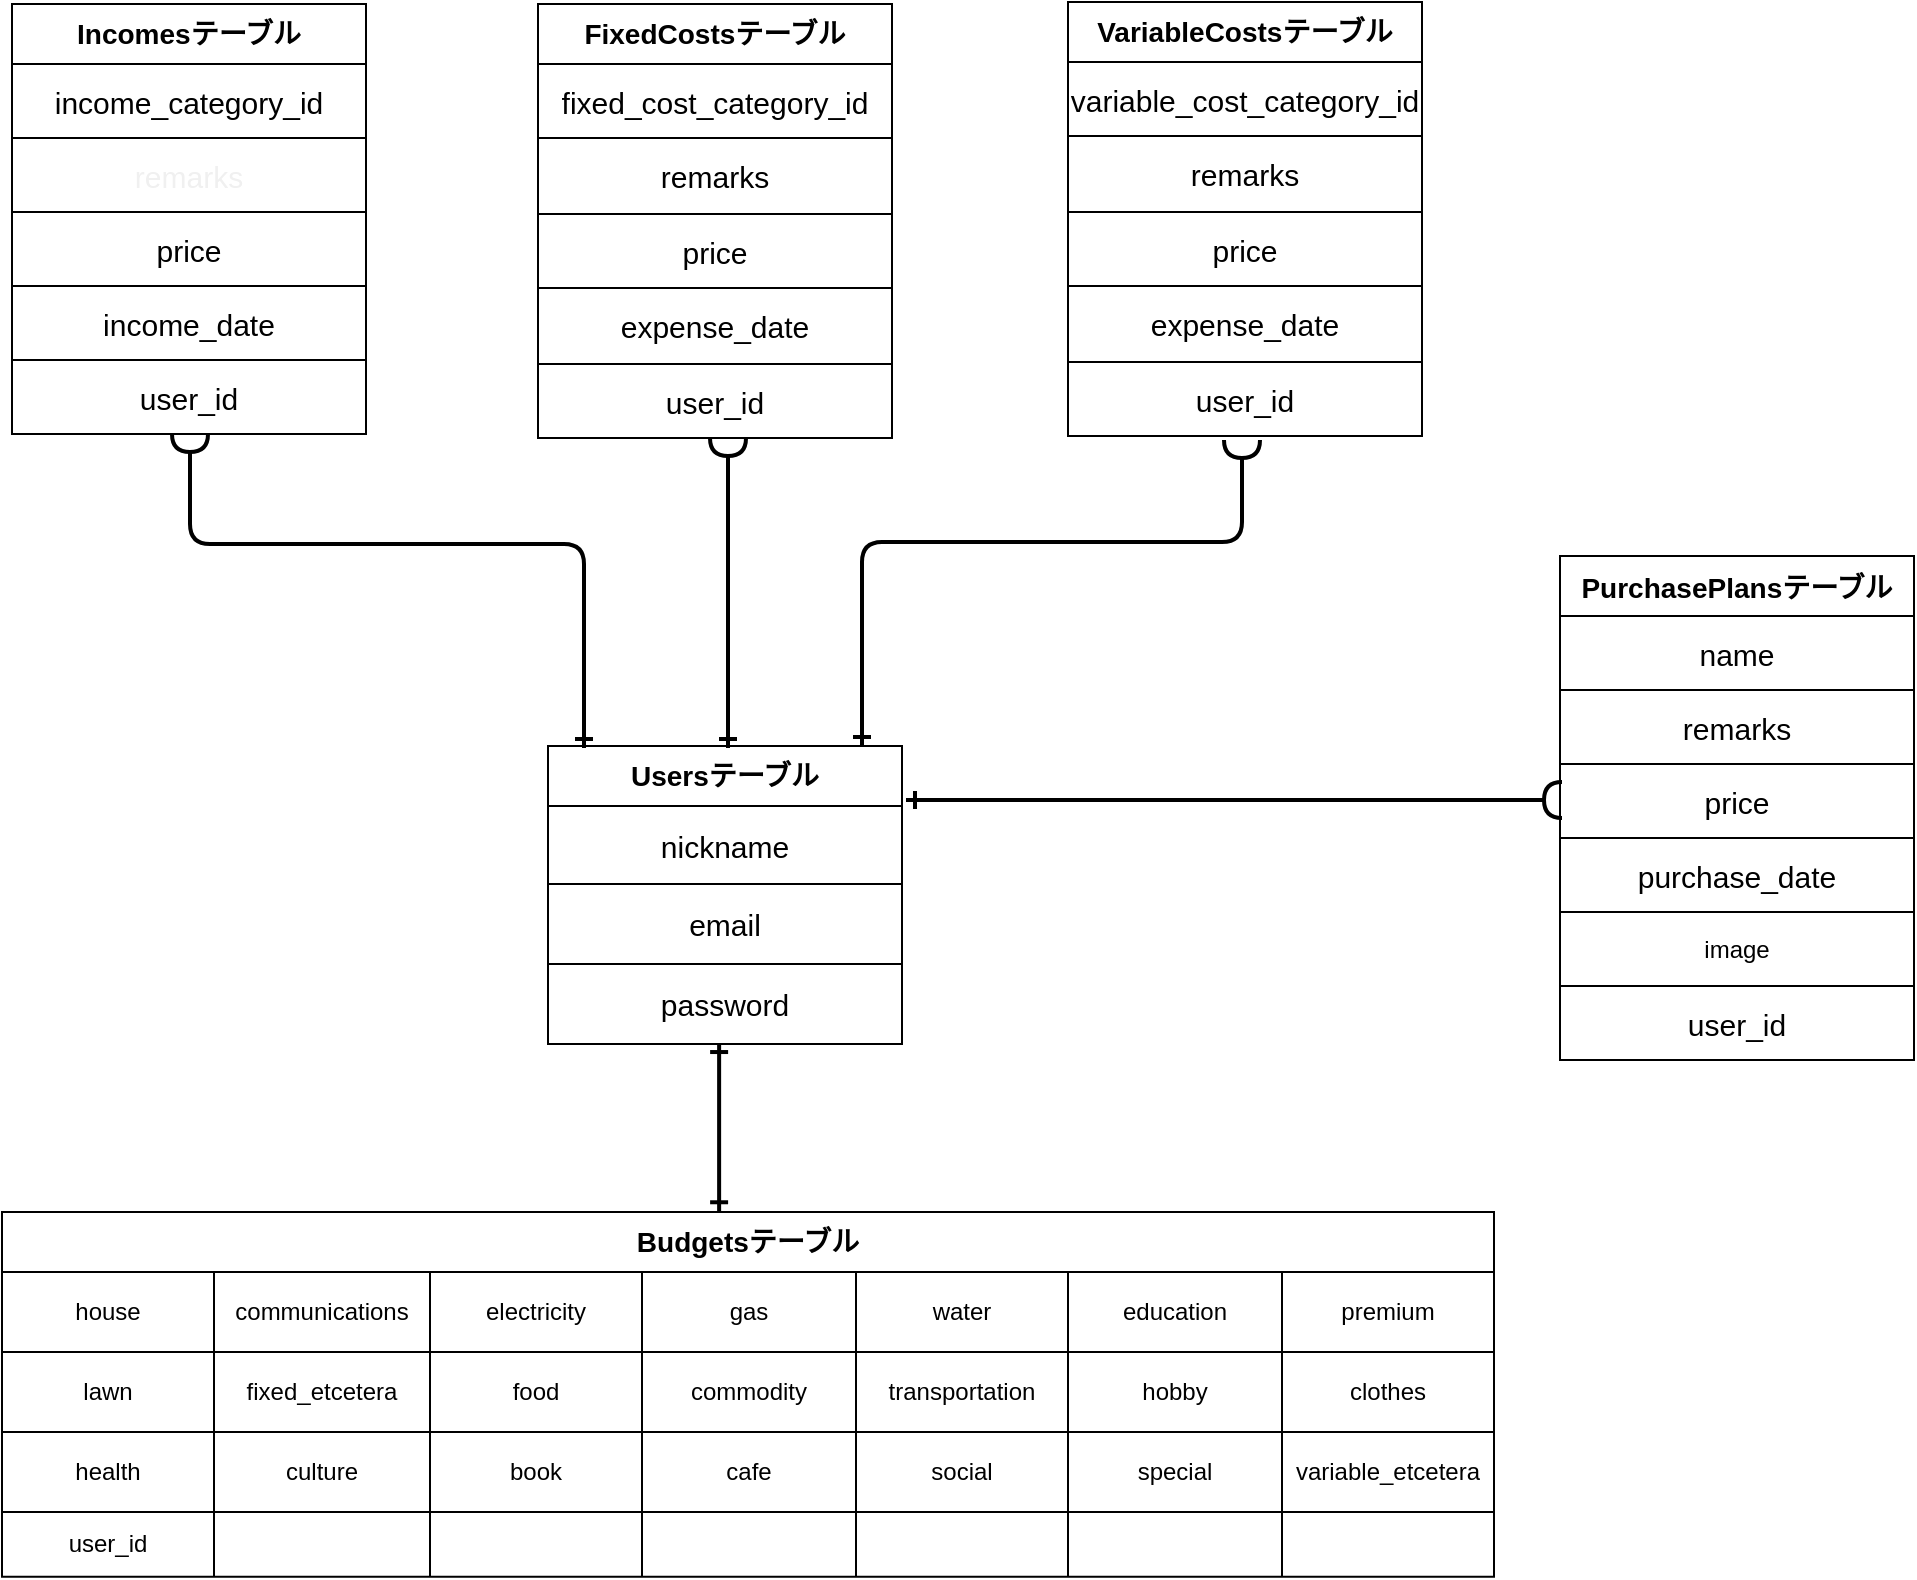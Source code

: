 <mxfile version="13.10.0" type="embed" pages="2">
    <diagram id="3vUDVO7shcAKKHClAKVJ" name="ER図">
        <mxGraphModel dx="1097" dy="882" grid="0" gridSize="10" guides="0" tooltips="1" connect="0" arrows="1" fold="1" page="1" pageScale="1" pageWidth="1400" pageHeight="850" background="none" math="0" shadow="0">
            <root>
                <mxCell id="RTXXcHWHW-Dh-JXgVYpc-0"/>
                <mxCell id="RTXXcHWHW-Dh-JXgVYpc-1" parent="RTXXcHWHW-Dh-JXgVYpc-0"/>
                <mxCell id="Pdc_itYkCjrTwWyL_RnC-40" value="Budgetsテーブル" style="shape=table;html=1;whiteSpace=wrap;startSize=30;container=1;collapsible=0;childLayout=tableLayout;fontStyle=1;align=center;shadow=0;fontSize=14;" parent="RTXXcHWHW-Dh-JXgVYpc-1" vertex="1">
                    <mxGeometry x="225" y="625" width="746" height="182.419" as="geometry"/>
                </mxCell>
                <mxCell id="Pdc_itYkCjrTwWyL_RnC-41" value="" style="shape=partialRectangle;html=1;whiteSpace=wrap;collapsible=0;dropTarget=0;pointerEvents=0;fillColor=none;top=0;left=0;bottom=0;right=0;points=[[0,0.5],[1,0.5]];portConstraint=eastwest;fontSize=16;" parent="Pdc_itYkCjrTwWyL_RnC-40" vertex="1">
                    <mxGeometry y="30" width="746" height="40" as="geometry"/>
                </mxCell>
                <mxCell id="Pdc_itYkCjrTwWyL_RnC-59" value="house" style="shape=partialRectangle;html=1;whiteSpace=wrap;connectable=0;fillColor=none;top=0;left=0;bottom=0;right=0;overflow=hidden;" parent="Pdc_itYkCjrTwWyL_RnC-41" vertex="1">
                    <mxGeometry width="106" height="40" as="geometry"/>
                </mxCell>
                <mxCell id="Pdc_itYkCjrTwWyL_RnC-62" value="communications" style="shape=partialRectangle;html=1;whiteSpace=wrap;connectable=0;fillColor=none;top=0;left=0;bottom=0;right=0;overflow=hidden;" parent="Pdc_itYkCjrTwWyL_RnC-41" vertex="1">
                    <mxGeometry x="106" width="108" height="40" as="geometry"/>
                </mxCell>
                <mxCell id="Pdc_itYkCjrTwWyL_RnC-65" value="electricity" style="shape=partialRectangle;html=1;whiteSpace=wrap;connectable=0;fillColor=none;top=0;left=0;bottom=0;right=0;overflow=hidden;" parent="Pdc_itYkCjrTwWyL_RnC-41" vertex="1">
                    <mxGeometry x="214" width="106" height="40" as="geometry"/>
                </mxCell>
                <mxCell id="Pdc_itYkCjrTwWyL_RnC-42" value="gas" style="shape=partialRectangle;html=1;whiteSpace=wrap;connectable=0;fillColor=none;top=0;left=0;bottom=0;right=0;overflow=hidden;" parent="Pdc_itYkCjrTwWyL_RnC-41" vertex="1">
                    <mxGeometry x="320" width="107" height="40" as="geometry"/>
                </mxCell>
                <mxCell id="Pdc_itYkCjrTwWyL_RnC-43" value="water" style="shape=partialRectangle;html=1;whiteSpace=wrap;connectable=0;fillColor=none;top=0;left=0;bottom=0;right=0;overflow=hidden;" parent="Pdc_itYkCjrTwWyL_RnC-41" vertex="1">
                    <mxGeometry x="427" width="106" height="40" as="geometry"/>
                </mxCell>
                <mxCell id="Pdc_itYkCjrTwWyL_RnC-44" value="education" style="shape=partialRectangle;html=1;whiteSpace=wrap;connectable=0;fillColor=none;top=0;left=0;bottom=0;right=0;overflow=hidden;" parent="Pdc_itYkCjrTwWyL_RnC-41" vertex="1">
                    <mxGeometry x="533" width="107" height="40" as="geometry"/>
                </mxCell>
                <mxCell id="Pdc_itYkCjrTwWyL_RnC-68" value="premium" style="shape=partialRectangle;html=1;whiteSpace=wrap;connectable=0;fillColor=none;top=0;left=0;bottom=0;right=0;overflow=hidden;" parent="Pdc_itYkCjrTwWyL_RnC-41" vertex="1">
                    <mxGeometry x="640" width="106" height="40" as="geometry"/>
                </mxCell>
                <mxCell id="Pdc_itYkCjrTwWyL_RnC-45" value="" style="shape=partialRectangle;html=1;whiteSpace=wrap;collapsible=0;dropTarget=0;pointerEvents=0;fillColor=none;top=0;left=0;bottom=0;right=0;points=[[0,0.5],[1,0.5]];portConstraint=eastwest;" parent="Pdc_itYkCjrTwWyL_RnC-40" vertex="1">
                    <mxGeometry y="70" width="746" height="40" as="geometry"/>
                </mxCell>
                <mxCell id="Pdc_itYkCjrTwWyL_RnC-60" value="lawn" style="shape=partialRectangle;html=1;whiteSpace=wrap;connectable=0;fillColor=none;top=0;left=0;bottom=0;right=0;overflow=hidden;" parent="Pdc_itYkCjrTwWyL_RnC-45" vertex="1">
                    <mxGeometry width="106" height="40" as="geometry"/>
                </mxCell>
                <mxCell id="Pdc_itYkCjrTwWyL_RnC-63" value="fixed_etcetera" style="shape=partialRectangle;html=1;whiteSpace=wrap;connectable=0;fillColor=none;top=0;left=0;bottom=0;right=0;overflow=hidden;" parent="Pdc_itYkCjrTwWyL_RnC-45" vertex="1">
                    <mxGeometry x="106" width="108" height="40" as="geometry"/>
                </mxCell>
                <mxCell id="Pdc_itYkCjrTwWyL_RnC-66" value="food" style="shape=partialRectangle;html=1;whiteSpace=wrap;connectable=0;fillColor=none;top=0;left=0;bottom=0;right=0;overflow=hidden;" parent="Pdc_itYkCjrTwWyL_RnC-45" vertex="1">
                    <mxGeometry x="214" width="106" height="40" as="geometry"/>
                </mxCell>
                <mxCell id="Pdc_itYkCjrTwWyL_RnC-46" value="commodity" style="shape=partialRectangle;html=1;whiteSpace=wrap;connectable=0;fillColor=none;top=0;left=0;bottom=0;right=0;overflow=hidden;" parent="Pdc_itYkCjrTwWyL_RnC-45" vertex="1">
                    <mxGeometry x="320" width="107" height="40" as="geometry"/>
                </mxCell>
                <mxCell id="Pdc_itYkCjrTwWyL_RnC-47" value="transportation" style="shape=partialRectangle;html=1;whiteSpace=wrap;connectable=0;fillColor=none;top=0;left=0;bottom=0;right=0;overflow=hidden;" parent="Pdc_itYkCjrTwWyL_RnC-45" vertex="1">
                    <mxGeometry x="427" width="106" height="40" as="geometry"/>
                </mxCell>
                <mxCell id="Pdc_itYkCjrTwWyL_RnC-48" value="hobby" style="shape=partialRectangle;html=1;whiteSpace=wrap;connectable=0;fillColor=none;top=0;left=0;bottom=0;right=0;overflow=hidden;" parent="Pdc_itYkCjrTwWyL_RnC-45" vertex="1">
                    <mxGeometry x="533" width="107" height="40" as="geometry"/>
                </mxCell>
                <mxCell id="Pdc_itYkCjrTwWyL_RnC-69" value="clothes" style="shape=partialRectangle;html=1;whiteSpace=wrap;connectable=0;fillColor=none;top=0;left=0;bottom=0;right=0;overflow=hidden;" parent="Pdc_itYkCjrTwWyL_RnC-45" vertex="1">
                    <mxGeometry x="640" width="106" height="40" as="geometry"/>
                </mxCell>
                <mxCell id="Pdc_itYkCjrTwWyL_RnC-49" value="" style="shape=partialRectangle;html=1;whiteSpace=wrap;collapsible=0;dropTarget=0;pointerEvents=0;fillColor=none;top=0;left=0;bottom=0;right=0;points=[[0,0.5],[1,0.5]];portConstraint=eastwest;" parent="Pdc_itYkCjrTwWyL_RnC-40" vertex="1">
                    <mxGeometry y="110" width="746" height="40" as="geometry"/>
                </mxCell>
                <mxCell id="Pdc_itYkCjrTwWyL_RnC-61" value="health" style="shape=partialRectangle;html=1;whiteSpace=wrap;connectable=0;fillColor=none;top=0;left=0;bottom=0;right=0;overflow=hidden;" parent="Pdc_itYkCjrTwWyL_RnC-49" vertex="1">
                    <mxGeometry width="106" height="40" as="geometry"/>
                </mxCell>
                <mxCell id="Pdc_itYkCjrTwWyL_RnC-64" value="culture" style="shape=partialRectangle;html=1;whiteSpace=wrap;connectable=0;fillColor=none;top=0;left=0;bottom=0;right=0;overflow=hidden;" parent="Pdc_itYkCjrTwWyL_RnC-49" vertex="1">
                    <mxGeometry x="106" width="108" height="40" as="geometry"/>
                </mxCell>
                <mxCell id="Pdc_itYkCjrTwWyL_RnC-67" value="book" style="shape=partialRectangle;html=1;whiteSpace=wrap;connectable=0;fillColor=none;top=0;left=0;bottom=0;right=0;overflow=hidden;" parent="Pdc_itYkCjrTwWyL_RnC-49" vertex="1">
                    <mxGeometry x="214" width="106" height="40" as="geometry"/>
                </mxCell>
                <mxCell id="Pdc_itYkCjrTwWyL_RnC-50" value="cafe" style="shape=partialRectangle;html=1;whiteSpace=wrap;connectable=0;fillColor=none;top=0;left=0;bottom=0;right=0;overflow=hidden;" parent="Pdc_itYkCjrTwWyL_RnC-49" vertex="1">
                    <mxGeometry x="320" width="107" height="40" as="geometry"/>
                </mxCell>
                <mxCell id="Pdc_itYkCjrTwWyL_RnC-51" value="social" style="shape=partialRectangle;html=1;whiteSpace=wrap;connectable=0;fillColor=none;top=0;left=0;bottom=0;right=0;overflow=hidden;" parent="Pdc_itYkCjrTwWyL_RnC-49" vertex="1">
                    <mxGeometry x="427" width="106" height="40" as="geometry"/>
                </mxCell>
                <mxCell id="Pdc_itYkCjrTwWyL_RnC-52" value="special" style="shape=partialRectangle;html=1;whiteSpace=wrap;connectable=0;fillColor=none;top=0;left=0;bottom=0;right=0;overflow=hidden;" parent="Pdc_itYkCjrTwWyL_RnC-49" vertex="1">
                    <mxGeometry x="533" width="107" height="40" as="geometry"/>
                </mxCell>
                <mxCell id="Pdc_itYkCjrTwWyL_RnC-70" value="variable_etcetera" style="shape=partialRectangle;html=1;whiteSpace=wrap;connectable=0;fillColor=none;top=0;left=0;bottom=0;right=0;overflow=hidden;" parent="Pdc_itYkCjrTwWyL_RnC-49" vertex="1">
                    <mxGeometry x="640" width="106" height="40" as="geometry"/>
                </mxCell>
                <mxCell id="1EfdYVoYzrXJpQd_BGLH-2" style="shape=partialRectangle;html=1;whiteSpace=wrap;collapsible=0;dropTarget=0;pointerEvents=0;fillColor=none;top=0;left=0;bottom=0;right=0;points=[[0,0.5],[1,0.5]];portConstraint=eastwest;" parent="Pdc_itYkCjrTwWyL_RnC-40" vertex="1">
                    <mxGeometry y="150" width="746" height="32" as="geometry"/>
                </mxCell>
                <mxCell id="1EfdYVoYzrXJpQd_BGLH-3" value="user_id" style="shape=partialRectangle;html=1;whiteSpace=wrap;connectable=0;fillColor=none;top=0;left=0;bottom=0;right=0;overflow=hidden;" parent="1EfdYVoYzrXJpQd_BGLH-2" vertex="1">
                    <mxGeometry width="106" height="32" as="geometry"/>
                </mxCell>
                <mxCell id="1EfdYVoYzrXJpQd_BGLH-4" style="shape=partialRectangle;html=1;whiteSpace=wrap;connectable=0;fillColor=none;top=0;left=0;bottom=0;right=0;overflow=hidden;" parent="1EfdYVoYzrXJpQd_BGLH-2" vertex="1">
                    <mxGeometry x="106" width="108" height="32" as="geometry"/>
                </mxCell>
                <mxCell id="1EfdYVoYzrXJpQd_BGLH-5" style="shape=partialRectangle;html=1;whiteSpace=wrap;connectable=0;fillColor=none;top=0;left=0;bottom=0;right=0;overflow=hidden;" parent="1EfdYVoYzrXJpQd_BGLH-2" vertex="1">
                    <mxGeometry x="214" width="106" height="32" as="geometry"/>
                </mxCell>
                <mxCell id="1EfdYVoYzrXJpQd_BGLH-6" style="shape=partialRectangle;html=1;whiteSpace=wrap;connectable=0;fillColor=none;top=0;left=0;bottom=0;right=0;overflow=hidden;" parent="1EfdYVoYzrXJpQd_BGLH-2" vertex="1">
                    <mxGeometry x="320" width="107" height="32" as="geometry"/>
                </mxCell>
                <mxCell id="1EfdYVoYzrXJpQd_BGLH-7" style="shape=partialRectangle;html=1;whiteSpace=wrap;connectable=0;fillColor=none;top=0;left=0;bottom=0;right=0;overflow=hidden;" parent="1EfdYVoYzrXJpQd_BGLH-2" vertex="1">
                    <mxGeometry x="427" width="106" height="32" as="geometry"/>
                </mxCell>
                <mxCell id="1EfdYVoYzrXJpQd_BGLH-8" style="shape=partialRectangle;html=1;whiteSpace=wrap;connectable=0;fillColor=none;top=0;left=0;bottom=0;right=0;overflow=hidden;" parent="1EfdYVoYzrXJpQd_BGLH-2" vertex="1">
                    <mxGeometry x="533" width="107" height="32" as="geometry"/>
                </mxCell>
                <mxCell id="1EfdYVoYzrXJpQd_BGLH-9" style="shape=partialRectangle;html=1;whiteSpace=wrap;connectable=0;fillColor=none;top=0;left=0;bottom=0;right=0;overflow=hidden;" parent="1EfdYVoYzrXJpQd_BGLH-2" vertex="1">
                    <mxGeometry x="640" width="106" height="32" as="geometry"/>
                </mxCell>
                <mxCell id="Pdc_itYkCjrTwWyL_RnC-84" value="&lt;span style=&quot;font-size: 14px;&quot;&gt;Incomesテーブル&lt;/span&gt;" style="shape=table;html=1;whiteSpace=wrap;startSize=30;container=1;collapsible=0;childLayout=tableLayout;fontStyle=1;align=center;shadow=0;fontSize=14;" parent="RTXXcHWHW-Dh-JXgVYpc-1" vertex="1">
                    <mxGeometry x="230" y="21" width="177" height="215" as="geometry"/>
                </mxCell>
                <mxCell id="Pdc_itYkCjrTwWyL_RnC-109" style="shape=partialRectangle;html=1;whiteSpace=wrap;collapsible=0;dropTarget=0;pointerEvents=0;fillColor=none;top=0;left=0;bottom=0;right=0;points=[[0,0.5],[1,0.5]];portConstraint=eastwest;" parent="Pdc_itYkCjrTwWyL_RnC-84" vertex="1">
                    <mxGeometry y="30" width="177" height="37" as="geometry"/>
                </mxCell>
                <mxCell id="Pdc_itYkCjrTwWyL_RnC-110" value="&lt;span style=&quot;font-size: 15px&quot;&gt;income_category_id&lt;/span&gt;" style="shape=partialRectangle;html=1;whiteSpace=wrap;connectable=0;fillColor=none;top=0;left=0;bottom=0;right=0;overflow=hidden;" parent="Pdc_itYkCjrTwWyL_RnC-109" vertex="1">
                    <mxGeometry width="177" height="37" as="geometry"/>
                </mxCell>
                <mxCell id="Pdc_itYkCjrTwWyL_RnC-111" style="shape=partialRectangle;html=1;whiteSpace=wrap;collapsible=0;dropTarget=0;pointerEvents=0;fillColor=none;top=0;left=0;bottom=0;right=0;points=[[0,0.5],[1,0.5]];portConstraint=eastwest;labelBorderColor=none;" parent="Pdc_itYkCjrTwWyL_RnC-84" vertex="1">
                    <mxGeometry y="67" width="177" height="37" as="geometry"/>
                </mxCell>
                <mxCell id="Pdc_itYkCjrTwWyL_RnC-112" value="&lt;font face=&quot;helvetica&quot;&gt;&lt;span style=&quot;font-size: 15px&quot;&gt;remarks&lt;/span&gt;&lt;/font&gt;" style="shape=partialRectangle;html=1;whiteSpace=wrap;connectable=0;fillColor=none;top=0;left=0;bottom=0;right=0;overflow=hidden;labelBackgroundColor=none;fontColor=#F0F0F0;" parent="Pdc_itYkCjrTwWyL_RnC-111" vertex="1">
                    <mxGeometry width="177" height="37" as="geometry"/>
                </mxCell>
                <mxCell id="Pdc_itYkCjrTwWyL_RnC-113" style="shape=partialRectangle;html=1;whiteSpace=wrap;collapsible=0;dropTarget=0;pointerEvents=0;fillColor=none;top=0;left=0;bottom=0;right=0;points=[[0,0.5],[1,0.5]];portConstraint=eastwest;" parent="Pdc_itYkCjrTwWyL_RnC-84" vertex="1">
                    <mxGeometry y="104" width="177" height="37" as="geometry"/>
                </mxCell>
                <mxCell id="Pdc_itYkCjrTwWyL_RnC-114" value="&lt;span style=&quot;font-size: 15px&quot;&gt;price&lt;/span&gt;" style="shape=partialRectangle;html=1;whiteSpace=wrap;connectable=0;fillColor=none;top=0;left=0;bottom=0;right=0;overflow=hidden;" parent="Pdc_itYkCjrTwWyL_RnC-113" vertex="1">
                    <mxGeometry width="177" height="37" as="geometry"/>
                </mxCell>
                <mxCell id="Pdc_itYkCjrTwWyL_RnC-93" value="" style="shape=partialRectangle;html=1;whiteSpace=wrap;collapsible=0;dropTarget=0;pointerEvents=0;fillColor=none;top=0;left=0;bottom=0;right=0;points=[[0,0.5],[1,0.5]];portConstraint=eastwest;" parent="Pdc_itYkCjrTwWyL_RnC-84" vertex="1">
                    <mxGeometry y="141" width="177" height="37" as="geometry"/>
                </mxCell>
                <mxCell id="Pdc_itYkCjrTwWyL_RnC-94" value="&lt;span style=&quot;font-size: 15px&quot;&gt;income_date&lt;/span&gt;" style="shape=partialRectangle;html=1;whiteSpace=wrap;connectable=0;fillColor=none;top=0;left=0;bottom=0;right=0;overflow=hidden;" parent="Pdc_itYkCjrTwWyL_RnC-93" vertex="1">
                    <mxGeometry width="177" height="37" as="geometry"/>
                </mxCell>
                <mxCell id="Pdc_itYkCjrTwWyL_RnC-101" value="" style="shape=partialRectangle;html=1;whiteSpace=wrap;collapsible=0;dropTarget=0;pointerEvents=0;fillColor=none;top=0;left=0;bottom=0;right=0;points=[[0,0.5],[1,0.5]];portConstraint=eastwest;" parent="Pdc_itYkCjrTwWyL_RnC-84" vertex="1">
                    <mxGeometry y="178" width="177" height="37" as="geometry"/>
                </mxCell>
                <mxCell id="Pdc_itYkCjrTwWyL_RnC-102" value="&lt;span style=&quot;font-size: 15px&quot;&gt;user_id&lt;/span&gt;" style="shape=partialRectangle;html=1;whiteSpace=wrap;connectable=0;fillColor=none;top=0;left=0;bottom=0;right=0;overflow=hidden;" parent="Pdc_itYkCjrTwWyL_RnC-101" vertex="1">
                    <mxGeometry width="177" height="37" as="geometry"/>
                </mxCell>
                <mxCell id="Pdc_itYkCjrTwWyL_RnC-118" value="&lt;span style=&quot;font-size: 14px;&quot;&gt;FixedCostsテーブル&lt;/span&gt;" style="shape=table;html=1;whiteSpace=wrap;startSize=30;container=1;collapsible=0;childLayout=tableLayout;fontStyle=1;align=center;shadow=0;fontSize=14;" parent="RTXXcHWHW-Dh-JXgVYpc-1" vertex="1">
                    <mxGeometry x="493" y="21" width="177" height="217" as="geometry"/>
                </mxCell>
                <mxCell id="Pdc_itYkCjrTwWyL_RnC-119" style="shape=partialRectangle;html=1;whiteSpace=wrap;collapsible=0;dropTarget=0;pointerEvents=0;fillColor=none;top=0;left=0;bottom=0;right=0;points=[[0,0.5],[1,0.5]];portConstraint=eastwest;" parent="Pdc_itYkCjrTwWyL_RnC-118" vertex="1">
                    <mxGeometry y="30" width="177" height="37" as="geometry"/>
                </mxCell>
                <mxCell id="Pdc_itYkCjrTwWyL_RnC-120" value="&lt;span style=&quot;font-size: 15px&quot;&gt;fixed_cost_category_id&lt;/span&gt;" style="shape=partialRectangle;html=1;whiteSpace=wrap;connectable=0;fillColor=none;top=0;left=0;bottom=0;right=0;overflow=hidden;" parent="Pdc_itYkCjrTwWyL_RnC-119" vertex="1">
                    <mxGeometry width="177" height="37" as="geometry"/>
                </mxCell>
                <mxCell id="Pdc_itYkCjrTwWyL_RnC-121" style="shape=partialRectangle;html=1;whiteSpace=wrap;collapsible=0;dropTarget=0;pointerEvents=0;fillColor=none;top=0;left=0;bottom=0;right=0;points=[[0,0.5],[1,0.5]];portConstraint=eastwest;" parent="Pdc_itYkCjrTwWyL_RnC-118" vertex="1">
                    <mxGeometry y="67" width="177" height="38" as="geometry"/>
                </mxCell>
                <mxCell id="Pdc_itYkCjrTwWyL_RnC-122" value="&lt;span style=&quot;font-size: 15px&quot;&gt;remarks&lt;/span&gt;" style="shape=partialRectangle;html=1;whiteSpace=wrap;connectable=0;fillColor=none;top=0;left=0;bottom=0;right=0;overflow=hidden;" parent="Pdc_itYkCjrTwWyL_RnC-121" vertex="1">
                    <mxGeometry width="177" height="38" as="geometry"/>
                </mxCell>
                <mxCell id="Pdc_itYkCjrTwWyL_RnC-123" style="shape=partialRectangle;html=1;whiteSpace=wrap;collapsible=0;dropTarget=0;pointerEvents=0;fillColor=none;top=0;left=0;bottom=0;right=0;points=[[0,0.5],[1,0.5]];portConstraint=eastwest;" parent="Pdc_itYkCjrTwWyL_RnC-118" vertex="1">
                    <mxGeometry y="105" width="177" height="37" as="geometry"/>
                </mxCell>
                <mxCell id="Pdc_itYkCjrTwWyL_RnC-124" value="&lt;span style=&quot;font-size: 15px&quot;&gt;price&lt;/span&gt;" style="shape=partialRectangle;html=1;whiteSpace=wrap;connectable=0;fillColor=none;top=0;left=0;bottom=0;right=0;overflow=hidden;" parent="Pdc_itYkCjrTwWyL_RnC-123" vertex="1">
                    <mxGeometry width="177" height="37" as="geometry"/>
                </mxCell>
                <mxCell id="Pdc_itYkCjrTwWyL_RnC-125" value="" style="shape=partialRectangle;html=1;whiteSpace=wrap;collapsible=0;dropTarget=0;pointerEvents=0;fillColor=none;top=0;left=0;bottom=0;right=0;points=[[0,0.5],[1,0.5]];portConstraint=eastwest;" parent="Pdc_itYkCjrTwWyL_RnC-118" vertex="1">
                    <mxGeometry y="142" width="177" height="38" as="geometry"/>
                </mxCell>
                <mxCell id="Pdc_itYkCjrTwWyL_RnC-126" value="&lt;span style=&quot;font-size: 15px&quot;&gt;expense_date&lt;/span&gt;" style="shape=partialRectangle;html=1;whiteSpace=wrap;connectable=0;fillColor=none;top=0;left=0;bottom=0;right=0;overflow=hidden;" parent="Pdc_itYkCjrTwWyL_RnC-125" vertex="1">
                    <mxGeometry width="177" height="38" as="geometry"/>
                </mxCell>
                <mxCell id="Pdc_itYkCjrTwWyL_RnC-127" value="" style="shape=partialRectangle;html=1;whiteSpace=wrap;collapsible=0;dropTarget=0;pointerEvents=0;fillColor=none;top=0;left=0;bottom=0;right=0;points=[[0,0.5],[1,0.5]];portConstraint=eastwest;" parent="Pdc_itYkCjrTwWyL_RnC-118" vertex="1">
                    <mxGeometry y="180" width="177" height="37" as="geometry"/>
                </mxCell>
                <mxCell id="Pdc_itYkCjrTwWyL_RnC-128" value="&lt;span style=&quot;font-size: 15px&quot;&gt;user_id&lt;/span&gt;" style="shape=partialRectangle;html=1;whiteSpace=wrap;connectable=0;fillColor=none;top=0;left=0;bottom=0;right=0;overflow=hidden;" parent="Pdc_itYkCjrTwWyL_RnC-127" vertex="1">
                    <mxGeometry width="177" height="37" as="geometry"/>
                </mxCell>
                <mxCell id="Pdc_itYkCjrTwWyL_RnC-129" value="&lt;span style=&quot;font-size: 14px;&quot;&gt;VariableCostsテーブル&lt;/span&gt;" style="shape=table;html=1;whiteSpace=wrap;startSize=30;container=1;collapsible=0;childLayout=tableLayout;fontStyle=1;align=center;shadow=0;fontSize=14;" parent="RTXXcHWHW-Dh-JXgVYpc-1" vertex="1">
                    <mxGeometry x="758" y="20" width="177" height="217" as="geometry"/>
                </mxCell>
                <mxCell id="Pdc_itYkCjrTwWyL_RnC-130" style="shape=partialRectangle;html=1;whiteSpace=wrap;collapsible=0;dropTarget=0;pointerEvents=0;fillColor=none;top=0;left=0;bottom=0;right=0;points=[[0,0.5],[1,0.5]];portConstraint=eastwest;" parent="Pdc_itYkCjrTwWyL_RnC-129" vertex="1">
                    <mxGeometry y="30" width="177" height="37" as="geometry"/>
                </mxCell>
                <mxCell id="Pdc_itYkCjrTwWyL_RnC-131" value="&lt;span style=&quot;font-size: 15px&quot;&gt;variable_cost_category_id&lt;/span&gt;" style="shape=partialRectangle;html=1;whiteSpace=wrap;connectable=0;fillColor=none;top=0;left=0;bottom=0;right=0;overflow=hidden;" parent="Pdc_itYkCjrTwWyL_RnC-130" vertex="1">
                    <mxGeometry width="177" height="37" as="geometry"/>
                </mxCell>
                <mxCell id="Pdc_itYkCjrTwWyL_RnC-132" style="shape=partialRectangle;html=1;whiteSpace=wrap;collapsible=0;dropTarget=0;pointerEvents=0;fillColor=none;top=0;left=0;bottom=0;right=0;points=[[0,0.5],[1,0.5]];portConstraint=eastwest;" parent="Pdc_itYkCjrTwWyL_RnC-129" vertex="1">
                    <mxGeometry y="67" width="177" height="38" as="geometry"/>
                </mxCell>
                <mxCell id="Pdc_itYkCjrTwWyL_RnC-133" value="&lt;span style=&quot;font-size: 15px&quot;&gt;remarks&lt;/span&gt;" style="shape=partialRectangle;html=1;whiteSpace=wrap;connectable=0;fillColor=none;top=0;left=0;bottom=0;right=0;overflow=hidden;" parent="Pdc_itYkCjrTwWyL_RnC-132" vertex="1">
                    <mxGeometry width="177" height="38" as="geometry"/>
                </mxCell>
                <mxCell id="Pdc_itYkCjrTwWyL_RnC-134" style="shape=partialRectangle;html=1;whiteSpace=wrap;collapsible=0;dropTarget=0;pointerEvents=0;fillColor=none;top=0;left=0;bottom=0;right=0;points=[[0,0.5],[1,0.5]];portConstraint=eastwest;" parent="Pdc_itYkCjrTwWyL_RnC-129" vertex="1">
                    <mxGeometry y="105" width="177" height="37" as="geometry"/>
                </mxCell>
                <mxCell id="Pdc_itYkCjrTwWyL_RnC-135" value="&lt;span style=&quot;font-size: 15px&quot;&gt;price&lt;/span&gt;" style="shape=partialRectangle;html=1;whiteSpace=wrap;connectable=0;fillColor=none;top=0;left=0;bottom=0;right=0;overflow=hidden;" parent="Pdc_itYkCjrTwWyL_RnC-134" vertex="1">
                    <mxGeometry width="177" height="37" as="geometry"/>
                </mxCell>
                <mxCell id="Pdc_itYkCjrTwWyL_RnC-136" value="" style="shape=partialRectangle;html=1;whiteSpace=wrap;collapsible=0;dropTarget=0;pointerEvents=0;fillColor=none;top=0;left=0;bottom=0;right=0;points=[[0,0.5],[1,0.5]];portConstraint=eastwest;" parent="Pdc_itYkCjrTwWyL_RnC-129" vertex="1">
                    <mxGeometry y="142" width="177" height="38" as="geometry"/>
                </mxCell>
                <mxCell id="Pdc_itYkCjrTwWyL_RnC-137" value="&lt;span style=&quot;font-size: 15px&quot;&gt;expense_date&lt;/span&gt;" style="shape=partialRectangle;html=1;whiteSpace=wrap;connectable=0;fillColor=none;top=0;left=0;bottom=0;right=0;overflow=hidden;" parent="Pdc_itYkCjrTwWyL_RnC-136" vertex="1">
                    <mxGeometry width="177" height="38" as="geometry"/>
                </mxCell>
                <mxCell id="Pdc_itYkCjrTwWyL_RnC-138" value="" style="shape=partialRectangle;html=1;whiteSpace=wrap;collapsible=0;dropTarget=0;pointerEvents=0;fillColor=none;top=0;left=0;bottom=0;right=0;points=[[0,0.5],[1,0.5]];portConstraint=eastwest;" parent="Pdc_itYkCjrTwWyL_RnC-129" vertex="1">
                    <mxGeometry y="180" width="177" height="37" as="geometry"/>
                </mxCell>
                <mxCell id="Pdc_itYkCjrTwWyL_RnC-139" value="&lt;span style=&quot;font-size: 15px&quot;&gt;user_id&lt;/span&gt;" style="shape=partialRectangle;html=1;whiteSpace=wrap;connectable=0;fillColor=none;top=0;left=0;bottom=0;right=0;overflow=hidden;labelBackgroundColor=none;" parent="Pdc_itYkCjrTwWyL_RnC-138" vertex="1">
                    <mxGeometry width="177" height="37" as="geometry"/>
                </mxCell>
                <mxCell id="Pdc_itYkCjrTwWyL_RnC-140" value="&lt;font style=&quot;font-size: 14px&quot;&gt;PurchasePlansテーブル&lt;/font&gt;" style="shape=table;html=1;whiteSpace=wrap;startSize=30;container=1;collapsible=0;childLayout=tableLayout;fontStyle=1;align=center;shadow=0;fontSize=16;" parent="RTXXcHWHW-Dh-JXgVYpc-1" vertex="1">
                    <mxGeometry x="1004" y="297" width="177" height="252" as="geometry"/>
                </mxCell>
                <mxCell id="Pdc_itYkCjrTwWyL_RnC-141" style="shape=partialRectangle;html=1;whiteSpace=wrap;collapsible=0;dropTarget=0;pointerEvents=0;fillColor=none;top=0;left=0;bottom=0;right=0;points=[[0,0.5],[1,0.5]];portConstraint=eastwest;" parent="Pdc_itYkCjrTwWyL_RnC-140" vertex="1">
                    <mxGeometry y="30" width="177" height="37" as="geometry"/>
                </mxCell>
                <mxCell id="Pdc_itYkCjrTwWyL_RnC-142" value="&lt;span style=&quot;font-size: 15px&quot;&gt;name&lt;/span&gt;" style="shape=partialRectangle;html=1;whiteSpace=wrap;connectable=0;fillColor=none;top=0;left=0;bottom=0;right=0;overflow=hidden;" parent="Pdc_itYkCjrTwWyL_RnC-141" vertex="1">
                    <mxGeometry width="177" height="37" as="geometry"/>
                </mxCell>
                <mxCell id="Pdc_itYkCjrTwWyL_RnC-143" style="shape=partialRectangle;html=1;whiteSpace=wrap;collapsible=0;dropTarget=0;pointerEvents=0;fillColor=none;top=0;left=0;bottom=0;right=0;points=[[0,0.5],[1,0.5]];portConstraint=eastwest;" parent="Pdc_itYkCjrTwWyL_RnC-140" vertex="1">
                    <mxGeometry y="67" width="177" height="37" as="geometry"/>
                </mxCell>
                <mxCell id="Pdc_itYkCjrTwWyL_RnC-144" value="&lt;span style=&quot;font-size: 15px&quot;&gt;remarks&lt;/span&gt;" style="shape=partialRectangle;html=1;whiteSpace=wrap;connectable=0;fillColor=none;top=0;left=0;bottom=0;right=0;overflow=hidden;" parent="Pdc_itYkCjrTwWyL_RnC-143" vertex="1">
                    <mxGeometry width="177" height="37" as="geometry"/>
                </mxCell>
                <mxCell id="Pdc_itYkCjrTwWyL_RnC-145" style="shape=partialRectangle;html=1;whiteSpace=wrap;collapsible=0;dropTarget=0;pointerEvents=0;fillColor=none;top=0;left=0;bottom=0;right=0;points=[[0,0.5],[1,0.5]];portConstraint=eastwest;" parent="Pdc_itYkCjrTwWyL_RnC-140" vertex="1">
                    <mxGeometry y="104" width="177" height="37" as="geometry"/>
                </mxCell>
                <mxCell id="Pdc_itYkCjrTwWyL_RnC-146" value="&lt;span style=&quot;font-size: 15px&quot;&gt;price&lt;/span&gt;" style="shape=partialRectangle;html=1;whiteSpace=wrap;connectable=0;fillColor=none;top=0;left=0;bottom=0;right=0;overflow=hidden;" parent="Pdc_itYkCjrTwWyL_RnC-145" vertex="1">
                    <mxGeometry width="177" height="37" as="geometry"/>
                </mxCell>
                <mxCell id="Pdc_itYkCjrTwWyL_RnC-147" value="" style="shape=partialRectangle;html=1;whiteSpace=wrap;collapsible=0;dropTarget=0;pointerEvents=0;fillColor=none;top=0;left=0;bottom=0;right=0;points=[[0,0.5],[1,0.5]];portConstraint=eastwest;" parent="Pdc_itYkCjrTwWyL_RnC-140" vertex="1">
                    <mxGeometry y="141" width="177" height="37" as="geometry"/>
                </mxCell>
                <mxCell id="Pdc_itYkCjrTwWyL_RnC-148" value="&lt;span style=&quot;font-size: 15px&quot;&gt;purchase_date&lt;/span&gt;" style="shape=partialRectangle;html=1;whiteSpace=wrap;connectable=0;fillColor=none;top=0;left=0;bottom=0;right=0;overflow=hidden;" parent="Pdc_itYkCjrTwWyL_RnC-147" vertex="1">
                    <mxGeometry width="177" height="37" as="geometry"/>
                </mxCell>
                <mxCell id="1EfdYVoYzrXJpQd_BGLH-0" style="shape=partialRectangle;html=1;whiteSpace=wrap;collapsible=0;dropTarget=0;pointerEvents=0;fillColor=none;top=0;left=0;bottom=0;right=0;points=[[0,0.5],[1,0.5]];portConstraint=eastwest;" parent="Pdc_itYkCjrTwWyL_RnC-140" vertex="1">
                    <mxGeometry y="178" width="177" height="37" as="geometry"/>
                </mxCell>
                <mxCell id="1EfdYVoYzrXJpQd_BGLH-1" value="image" style="shape=partialRectangle;html=1;whiteSpace=wrap;connectable=0;fillColor=none;top=0;left=0;bottom=0;right=0;overflow=hidden;" parent="1EfdYVoYzrXJpQd_BGLH-0" vertex="1">
                    <mxGeometry width="177" height="37" as="geometry"/>
                </mxCell>
                <mxCell id="Pdc_itYkCjrTwWyL_RnC-149" value="" style="shape=partialRectangle;html=1;whiteSpace=wrap;collapsible=0;dropTarget=0;pointerEvents=0;fillColor=none;top=0;left=0;bottom=0;right=0;points=[[0,0.5],[1,0.5]];portConstraint=eastwest;" parent="Pdc_itYkCjrTwWyL_RnC-140" vertex="1">
                    <mxGeometry y="215" width="177" height="37" as="geometry"/>
                </mxCell>
                <mxCell id="Pdc_itYkCjrTwWyL_RnC-150" value="&lt;span style=&quot;font-size: 15px&quot;&gt;user_id&lt;/span&gt;" style="shape=partialRectangle;html=1;whiteSpace=wrap;connectable=0;fillColor=none;top=0;left=0;bottom=0;right=0;overflow=hidden;" parent="Pdc_itYkCjrTwWyL_RnC-149" vertex="1">
                    <mxGeometry width="177" height="37" as="geometry"/>
                </mxCell>
                <mxCell id="1EfdYVoYzrXJpQd_BGLH-10" value="&lt;span style=&quot;font-size: 14px;&quot;&gt;Usersテーブル&lt;/span&gt;" style="shape=table;html=1;whiteSpace=wrap;startSize=30;container=1;collapsible=0;childLayout=tableLayout;fontStyle=1;align=center;shadow=0;fontSize=14;" parent="RTXXcHWHW-Dh-JXgVYpc-1" vertex="1">
                    <mxGeometry x="498" y="392" width="177" height="149" as="geometry"/>
                </mxCell>
                <mxCell id="1EfdYVoYzrXJpQd_BGLH-11" style="shape=partialRectangle;html=1;whiteSpace=wrap;collapsible=0;dropTarget=0;pointerEvents=0;fillColor=none;top=0;left=0;bottom=0;right=0;points=[[0,0.5],[1,0.5]];portConstraint=eastwest;" parent="1EfdYVoYzrXJpQd_BGLH-10" vertex="1">
                    <mxGeometry y="30" width="177" height="39" as="geometry"/>
                </mxCell>
                <mxCell id="1EfdYVoYzrXJpQd_BGLH-12" value="&lt;span style=&quot;font-size: 15px&quot;&gt;nickname&lt;/span&gt;" style="shape=partialRectangle;html=1;whiteSpace=wrap;connectable=0;fillColor=none;top=0;left=0;bottom=0;right=0;overflow=hidden;" parent="1EfdYVoYzrXJpQd_BGLH-11" vertex="1">
                    <mxGeometry width="177" height="39" as="geometry"/>
                </mxCell>
                <mxCell id="1EfdYVoYzrXJpQd_BGLH-13" style="shape=partialRectangle;html=1;whiteSpace=wrap;collapsible=0;dropTarget=0;pointerEvents=0;fillColor=none;top=0;left=0;bottom=0;right=0;points=[[0,0.5],[1,0.5]];portConstraint=eastwest;" parent="1EfdYVoYzrXJpQd_BGLH-10" vertex="1">
                    <mxGeometry y="69" width="177" height="40" as="geometry"/>
                </mxCell>
                <mxCell id="1EfdYVoYzrXJpQd_BGLH-14" value="&lt;span style=&quot;font-size: 15px&quot;&gt;email&lt;/span&gt;" style="shape=partialRectangle;html=1;whiteSpace=wrap;connectable=0;fillColor=none;top=0;left=0;bottom=0;right=0;overflow=hidden;" parent="1EfdYVoYzrXJpQd_BGLH-13" vertex="1">
                    <mxGeometry width="177" height="40" as="geometry"/>
                </mxCell>
                <mxCell id="1EfdYVoYzrXJpQd_BGLH-15" style="shape=partialRectangle;html=1;whiteSpace=wrap;collapsible=0;dropTarget=0;pointerEvents=0;fillColor=none;top=0;left=0;bottom=0;right=0;points=[[0,0.5],[1,0.5]];portConstraint=eastwest;" parent="1EfdYVoYzrXJpQd_BGLH-10" vertex="1">
                    <mxGeometry y="109" width="177" height="40" as="geometry"/>
                </mxCell>
                <mxCell id="1EfdYVoYzrXJpQd_BGLH-16" value="&lt;span style=&quot;font-size: 15px&quot;&gt;password&lt;/span&gt;" style="shape=partialRectangle;html=1;whiteSpace=wrap;connectable=0;fillColor=none;top=0;left=0;bottom=0;right=0;overflow=hidden;" parent="1EfdYVoYzrXJpQd_BGLH-15" vertex="1">
                    <mxGeometry width="177" height="40" as="geometry"/>
                </mxCell>
                <mxCell id="CgL5xedI93GFoSFBYOzG-2" value="" style="edgeStyle=orthogonalEdgeStyle;fontSize=12;html=1;endArrow=halfCircle;endFill=0;strokeWidth=2;startArrow=ERone;startFill=0;" parent="RTXXcHWHW-Dh-JXgVYpc-1" edge="1">
                    <mxGeometry width="100" height="100" relative="1" as="geometry">
                        <mxPoint x="655" y="392" as="sourcePoint"/>
                        <mxPoint x="845" y="239" as="targetPoint"/>
                        <Array as="points">
                            <mxPoint x="655" y="290"/>
                            <mxPoint x="845" y="290"/>
                        </Array>
                    </mxGeometry>
                </mxCell>
                <mxCell id="CgL5xedI93GFoSFBYOzG-3" value="" style="edgeStyle=orthogonalEdgeStyle;fontSize=12;html=1;endArrow=halfCircle;endFill=0;strokeWidth=2;startArrow=ERone;startFill=0;" parent="RTXXcHWHW-Dh-JXgVYpc-1" target="Pdc_itYkCjrTwWyL_RnC-101" edge="1">
                    <mxGeometry width="100" height="100" relative="1" as="geometry">
                        <mxPoint x="516" y="393" as="sourcePoint"/>
                        <mxPoint x="706" y="240" as="targetPoint"/>
                        <Array as="points">
                            <mxPoint x="516" y="291"/>
                            <mxPoint x="319" y="291"/>
                        </Array>
                    </mxGeometry>
                </mxCell>
                <mxCell id="CgL5xedI93GFoSFBYOzG-4" value="" style="edgeStyle=orthogonalEdgeStyle;fontSize=12;html=1;endArrow=halfCircle;endFill=0;strokeWidth=2;startArrow=ERone;startFill=0;" parent="RTXXcHWHW-Dh-JXgVYpc-1" target="Pdc_itYkCjrTwWyL_RnC-127" edge="1">
                    <mxGeometry width="100" height="100" relative="1" as="geometry">
                        <mxPoint x="588" y="393" as="sourcePoint"/>
                        <mxPoint x="391" y="236" as="targetPoint"/>
                        <Array as="points">
                            <mxPoint x="588" y="251"/>
                            <mxPoint x="588" y="251"/>
                        </Array>
                    </mxGeometry>
                </mxCell>
                <mxCell id="CgL5xedI93GFoSFBYOzG-13" value="" style="endArrow=halfCircle;html=1;strokeWidth=2;endFill=0;startArrow=ERone;startFill=0;" parent="RTXXcHWHW-Dh-JXgVYpc-1" edge="1">
                    <mxGeometry width="50" height="50" relative="1" as="geometry">
                        <mxPoint x="677" y="419" as="sourcePoint"/>
                        <mxPoint x="1005" y="419" as="targetPoint"/>
                    </mxGeometry>
                </mxCell>
                <mxCell id="CgL5xedI93GFoSFBYOzG-14" value="" style="endArrow=ERone;html=1;strokeWidth=2;entryX=0.506;entryY=1.063;entryDx=0;entryDy=0;entryPerimeter=0;endFill=0;startArrow=ERone;startFill=0;exitX=0.486;exitY=-0.002;exitDx=0;exitDy=0;exitPerimeter=0;" parent="RTXXcHWHW-Dh-JXgVYpc-1" edge="1">
                    <mxGeometry width="50" height="50" relative="1" as="geometry">
                        <mxPoint x="583.556" y="624.635" as="sourcePoint"/>
                        <mxPoint x="583.562" y="540.52" as="targetPoint"/>
                    </mxGeometry>
                </mxCell>
            </root>
        </mxGraphModel>
    </diagram>
    <diagram id="JU5HQZq3mvmaYVcX9Og5" name="画面遷移図">
        &#xa;        &#xa;&#xa;
        <mxGraphModel dx="658" dy="529" grid="0" gridSize="10" guides="1" tooltips="1" connect="1" arrows="1" fold="1" page="1" pageScale="1" pageWidth="1169" pageHeight="827" background="#808080" math="0" shadow="0">
            &#xa;            &#xa;&#xa;
            <root>
                &#xa;                &#xa;&#xa;
                <mxCell id="0"/>
                &#xa;                &#xa;&#xa;
                <mxCell id="1" parent="0"/>
                &#xa;                &#xa;&#xa;
                <mxCell id="49" value="" style="rounded=0;whiteSpace=wrap;html=1;" parent="1" vertex="1">
                    &#xa;                    &#xa;&#xa;
                    <mxGeometry x="22" y="380" width="210" height="82" as="geometry"/>
                    &#xa;                    &#xa;&#xa;
                </mxCell>
                &#xa;                &#xa;&#xa;
                <mxCell id="48" value="" style="rounded=0;whiteSpace=wrap;html=1;" parent="1" vertex="1">
                    &#xa;                    &#xa;&#xa;
                    <mxGeometry x="311" y="375" width="213" height="292" as="geometry"/>
                    &#xa;                    &#xa;&#xa;
                </mxCell>
                &#xa;                &#xa;&#xa;
                <mxCell id="47" value="" style="rounded=0;whiteSpace=wrap;html=1;" parent="1" vertex="1">
                    &#xa;                    &#xa;&#xa;
                    <mxGeometry x="20" y="126" width="521" height="206" as="geometry"/>
                    &#xa;                    &#xa;&#xa;
                </mxCell>
                &#xa;                &#xa;&#xa;
                <mxCell id="46" value="" style="rounded=0;whiteSpace=wrap;html=1;" parent="1" vertex="1">
                    &#xa;                    &#xa;&#xa;
                    <mxGeometry x="553" y="107" width="516" height="378" as="geometry"/>
                    &#xa;                    &#xa;&#xa;
                </mxCell>
                &#xa;                &#xa;&#xa;
                <mxCell id="2" value="トップページ&lt;br&gt;アプリ説明図" style="rounded=1;whiteSpace=wrap;html=1;" parent="1" vertex="1">
                    &#xa;                    &#xa;&#xa;
                    <mxGeometry x="329" y="390" width="170" height="50" as="geometry"/>
                    &#xa;                    &#xa;&#xa;
                </mxCell>
                &#xa;                &#xa;&#xa;
                <mxCell id="3" style="edgeStyle=orthogonalEdgeStyle;rounded=0;orthogonalLoop=1;jettySize=auto;html=1;exitX=0.5;exitY=1;exitDx=0;exitDy=0;" parent="1" source="2" target="2" edge="1">
                    &#xa;                    &#xa;&#xa;
                    <mxGeometry relative="1" as="geometry"/>
                    &#xa;                    &#xa;&#xa;
                </mxCell>
                &#xa;                &#xa;&#xa;
                <mxCell id="4" value="サインインページ" style="rounded=1;whiteSpace=wrap;html=1;" parent="1" vertex="1">
                    &#xa;                    &#xa;&#xa;
                    <mxGeometry x="39" y="390" width="170" height="50" as="geometry"/>
                    &#xa;                    &#xa;&#xa;
                </mxCell>
                &#xa;                &#xa;&#xa;
                <mxCell id="5" value="" style="endArrow=classic;html=1;exitX=0;exitY=0.5;exitDx=0;exitDy=0;entryX=1;entryY=0.5;entryDx=0;entryDy=0;" parent="1" source="2" target="4" edge="1">
                    &#xa;                    &#xa;&#xa;
                    <mxGeometry width="50" height="50" relative="1" as="geometry">
                        &#xa;                        &#xa;&#xa;
                        <mxPoint x="419" y="430" as="sourcePoint"/>
                        &#xa;                        &#xa;&#xa;
                        <mxPoint x="469" y="380" as="targetPoint"/>
                        &#xa;                        &#xa;&#xa;
                    </mxGeometry>
                    &#xa;                    &#xa;&#xa;
                </mxCell>
                &#xa;                &#xa;&#xa;
                <mxCell id="19" value="" style="edgeStyle=orthogonalEdgeStyle;rounded=0;orthogonalLoop=1;jettySize=auto;html=1;exitX=0.5;exitY=0;exitDx=0;exitDy=0;" parent="1" source="6" target="16" edge="1">
                    &#xa;                    &#xa;&#xa;
                    <mxGeometry relative="1" as="geometry"/>
                    &#xa;                    &#xa;&#xa;
                </mxCell>
                &#xa;                &#xa;&#xa;
                <mxCell id="6" value="マイ家計簿ページ" style="rounded=1;whiteSpace=wrap;html=1;" parent="1" vertex="1">
                    &#xa;                    &#xa;&#xa;
                    <mxGeometry x="329" y="260" width="170" height="50" as="geometry"/>
                    &#xa;                    &#xa;&#xa;
                </mxCell>
                &#xa;                &#xa;&#xa;
                <mxCell id="7" value="マイ家計簿編集ページ" style="rounded=1;whiteSpace=wrap;html=1;" parent="1" vertex="1">
                    &#xa;                    &#xa;&#xa;
                    <mxGeometry x="137" y="150" width="170" height="50" as="geometry"/>
                    &#xa;                    &#xa;&#xa;
                </mxCell>
                &#xa;                &#xa;&#xa;
                <mxCell id="8" value="" style="endArrow=classic;html=1;entryX=0.5;entryY=0;entryDx=0;entryDy=0;exitX=0.5;exitY=1;exitDx=0;exitDy=0;" parent="1" source="6" target="2" edge="1">
                    &#xa;                    &#xa;&#xa;
                    <mxGeometry width="50" height="50" relative="1" as="geometry">
                        &#xa;                        &#xa;&#xa;
                        <mxPoint x="414" y="320" as="sourcePoint"/>
                        &#xa;                        &#xa;&#xa;
                        <mxPoint x="408" y="380" as="targetPoint"/>
                        &#xa;                        &#xa;&#xa;
                    </mxGeometry>
                    &#xa;                    &#xa;&#xa;
                </mxCell>
                &#xa;                &#xa;&#xa;
                <mxCell id="13" value="" style="edgeStyle=orthogonalEdgeStyle;rounded=0;orthogonalLoop=1;jettySize=auto;html=1;" parent="1" edge="1">
                    &#xa;                    &#xa;&#xa;
                    <mxGeometry relative="1" as="geometry">
                        &#xa;                        &#xa;&#xa;
                        <mxPoint x="416.5" y="360" as="sourcePoint"/>
                        &#xa;                        &#xa;&#xa;
                        <mxPoint x="415" y="390" as="targetPoint"/>
                        &#xa;                        &#xa;&#xa;
                    </mxGeometry>
                    &#xa;                    &#xa;&#xa;
                </mxCell>
                &#xa;                &#xa;&#xa;
                <mxCell id="9" value="ログアウト" style="rounded=0;whiteSpace=wrap;html=1;" parent="1" vertex="1">
                    &#xa;                    &#xa;&#xa;
                    <mxGeometry x="378" y="330" width="75" height="30" as="geometry"/>
                    &#xa;                    &#xa;&#xa;
                </mxCell>
                &#xa;                &#xa;&#xa;
                <mxCell id="10" value="ログイン" style="rounded=0;whiteSpace=wrap;html=1;" parent="1" vertex="1">
                    &#xa;                    &#xa;&#xa;
                    <mxGeometry x="247" y="400" width="60" height="30" as="geometry"/>
                    &#xa;                    &#xa;&#xa;
                </mxCell>
                &#xa;                &#xa;&#xa;
                <mxCell id="11" value="" style="endArrow=classic;html=1;exitX=0.5;exitY=0;exitDx=0;exitDy=0;entryX=0;entryY=0.5;entryDx=0;entryDy=0;" parent="1" source="4" target="6" edge="1">
                    &#xa;                    &#xa;&#xa;
                    <mxGeometry width="50" height="50" relative="1" as="geometry">
                        &#xa;                        &#xa;&#xa;
                        <mxPoint x="419" y="430" as="sourcePoint"/>
                        &#xa;                        &#xa;&#xa;
                        <mxPoint x="469" y="380" as="targetPoint"/>
                        &#xa;                        &#xa;&#xa;
                        <Array as="points">
                            &#xa;                            &#xa;&#xa;
                            <mxPoint x="124" y="285"/>
                            &#xa;                            &#xa;&#xa;
                        </Array>
                        &#xa;                        &#xa;&#xa;
                    </mxGeometry>
                    &#xa;                    &#xa;&#xa;
                </mxCell>
                &#xa;                &#xa;&#xa;
                <mxCell id="12" value="" style="endArrow=classic;html=1;" parent="1" edge="1">
                    &#xa;                    &#xa;&#xa;
                    <mxGeometry width="50" height="50" relative="1" as="geometry">
                        &#xa;                        &#xa;&#xa;
                        <mxPoint x="414" y="256" as="sourcePoint"/>
                        &#xa;                        &#xa;&#xa;
                        <mxPoint x="414" y="201" as="targetPoint"/>
                        &#xa;                        &#xa;&#xa;
                    </mxGeometry>
                    &#xa;                    &#xa;&#xa;
                </mxCell>
                &#xa;                &#xa;&#xa;
                <mxCell id="16" value="マイ家計簿新規作成ページ" style="rounded=1;whiteSpace=wrap;html=1;" parent="1" vertex="1">
                    &#xa;                    &#xa;&#xa;
                    <mxGeometry x="329" y="150" width="170" height="50" as="geometry"/>
                    &#xa;                    &#xa;&#xa;
                </mxCell>
                &#xa;                &#xa;&#xa;
                <mxCell id="18" value="" style="endArrow=classic;html=1;" parent="1" edge="1">
                    &#xa;                    &#xa;&#xa;
                    <mxGeometry width="50" height="50" relative="1" as="geometry">
                        &#xa;                        &#xa;&#xa;
                        <mxPoint x="399" y="200" as="sourcePoint"/>
                        &#xa;                        &#xa;&#xa;
                        <mxPoint x="399" y="260" as="targetPoint"/>
                        &#xa;                        &#xa;&#xa;
                    </mxGeometry>
                    &#xa;                    &#xa;&#xa;
                </mxCell>
                &#xa;                &#xa;&#xa;
                <mxCell id="20" value="" style="endArrow=classic;html=1;entryX=0.624;entryY=1.02;entryDx=0;entryDy=0;entryPerimeter=0;" parent="1" target="7" edge="1">
                    &#xa;                    &#xa;&#xa;
                    <mxGeometry width="50" height="50" relative="1" as="geometry">
                        &#xa;                        &#xa;&#xa;
                        <mxPoint x="339" y="260" as="sourcePoint"/>
                        &#xa;                        &#xa;&#xa;
                        <mxPoint x="419" y="260" as="targetPoint"/>
                        &#xa;                        &#xa;&#xa;
                    </mxGeometry>
                    &#xa;                    &#xa;&#xa;
                </mxCell>
                &#xa;                &#xa;&#xa;
                <mxCell id="23" value="" style="endArrow=classic;html=1;" parent="1" edge="1">
                    &#xa;                    &#xa;&#xa;
                    <mxGeometry width="50" height="50" relative="1" as="geometry">
                        &#xa;                        &#xa;&#xa;
                        <mxPoint x="226" y="202" as="sourcePoint"/>
                        &#xa;                        &#xa;&#xa;
                        <mxPoint x="328" y="267" as="targetPoint"/>
                        &#xa;                        &#xa;&#xa;
                    </mxGeometry>
                    &#xa;                    &#xa;&#xa;
                </mxCell>
                &#xa;                &#xa;&#xa;
                <mxCell id="24" value="&lt;span&gt;買うもの詳細ページ&lt;/span&gt;" style="rounded=1;whiteSpace=wrap;html=1;" parent="1" vertex="1">
                    &#xa;                    &#xa;&#xa;
                    <mxGeometry x="591" y="259" width="168" height="50" as="geometry"/>
                    &#xa;                    &#xa;&#xa;
                </mxCell>
                &#xa;                &#xa;&#xa;
                <mxCell id="25" value="買うもの登録ページ" style="rounded=1;whiteSpace=wrap;html=1;" parent="1" vertex="1">
                    &#xa;                    &#xa;&#xa;
                    <mxGeometry x="589" y="150" width="170" height="50" as="geometry"/>
                    &#xa;                    &#xa;&#xa;
                </mxCell>
                &#xa;                &#xa;&#xa;
                <mxCell id="27" value="" style="endArrow=classic;html=1;entryX=0.5;entryY=1;entryDx=0;entryDy=0;" parent="1" target="25" edge="1">
                    &#xa;                    &#xa;&#xa;
                    <mxGeometry width="50" height="50" relative="1" as="geometry">
                        &#xa;                        &#xa;&#xa;
                        <mxPoint x="674" y="255" as="sourcePoint"/>
                        &#xa;                        &#xa;&#xa;
                        <mxPoint x="549" y="220" as="targetPoint"/>
                        &#xa;                        &#xa;&#xa;
                    </mxGeometry>
                    &#xa;                    &#xa;&#xa;
                </mxCell>
                &#xa;                &#xa;&#xa;
                <mxCell id="29" value="" style="endArrow=classic;html=1;entryX=-0.014;entryY=0.64;entryDx=0;entryDy=0;entryPerimeter=0;" parent="1" edge="1">
                    &#xa;                    &#xa;&#xa;
                    <mxGeometry width="50" height="50" relative="1" as="geometry">
                        &#xa;                        &#xa;&#xa;
                        <mxPoint x="499" y="281" as="sourcePoint"/>
                        &#xa;                        &#xa;&#xa;
                        <mxPoint x="587.04" y="280" as="targetPoint"/>
                        &#xa;                        &#xa;&#xa;
                    </mxGeometry>
                    &#xa;                    &#xa;&#xa;
                </mxCell>
                &#xa;                &#xa;&#xa;
                <mxCell id="30" value="" style="endArrow=classic;html=1;" parent="1" edge="1">
                    &#xa;                    &#xa;&#xa;
                    <mxGeometry width="50" height="50" relative="1" as="geometry">
                        &#xa;                        &#xa;&#xa;
                        <mxPoint x="589" y="290" as="sourcePoint"/>
                        &#xa;                        &#xa;&#xa;
                        <mxPoint x="499" y="290" as="targetPoint"/>
                        &#xa;                        &#xa;&#xa;
                    </mxGeometry>
                    &#xa;                    &#xa;&#xa;
                </mxCell>
                &#xa;                &#xa;&#xa;
                <mxCell id="31" value="" style="endArrow=classic;html=1;entryX=0.387;entryY=-0.06;entryDx=0;entryDy=0;exitX=0.394;exitY=1.02;exitDx=0;exitDy=0;exitPerimeter=0;entryPerimeter=0;" parent="1" source="25" target="24" edge="1">
                    &#xa;                    &#xa;&#xa;
                    <mxGeometry width="50" height="50" relative="1" as="geometry">
                        &#xa;                        &#xa;&#xa;
                        <mxPoint x="589" y="170" as="sourcePoint"/>
                        &#xa;                        &#xa;&#xa;
                        <mxPoint x="639" y="120" as="targetPoint"/>
                        &#xa;                        &#xa;&#xa;
                    </mxGeometry>
                    &#xa;                    &#xa;&#xa;
                </mxCell>
                &#xa;                &#xa;&#xa;
                <mxCell id="36" value="C" style="ellipse;whiteSpace=wrap;html=1;aspect=fixed;strokeWidth=2;fontSize=19;fillColor=#1ba1e2;fontColor=#ffffff;strokeColor=#006EAF;" parent="1" vertex="1">
                    &#xa;                    &#xa;&#xa;
                    <mxGeometry x="489" y="130" width="40" height="40" as="geometry"/>
                    &#xa;                    &#xa;&#xa;
                </mxCell>
                &#xa;                &#xa;&#xa;
                <mxCell id="37" value="C" style="ellipse;whiteSpace=wrap;html=1;aspect=fixed;strokeWidth=2;fontSize=19;fillColor=#1ba1e2;fontColor=#ffffff;strokeColor=#006EAF;" parent="1" vertex="1">
                    &#xa;                    &#xa;&#xa;
                    <mxGeometry x="721" y="126" width="40" height="40" as="geometry"/>
                    &#xa;                    &#xa;&#xa;
                </mxCell>
                &#xa;                &#xa;&#xa;
                <mxCell id="39" value="R" style="ellipse;whiteSpace=wrap;html=1;aspect=fixed;strokeWidth=2;fontSize=19;fillColor=#60a917;fontColor=#ffffff;strokeColor=#2D7600;" parent="1" vertex="1">
                    &#xa;                    &#xa;&#xa;
                    <mxGeometry x="459" y="290" width="40" height="40" as="geometry"/>
                    &#xa;                    &#xa;&#xa;
                </mxCell>
                &#xa;                &#xa;&#xa;
                <mxCell id="40" value="画面遷移図" style="rounded=0;whiteSpace=wrap;html=1;strokeColor=#d79b00;strokeWidth=2;fillColor=#ffcd28;fontSize=19;gradientColor=#ffa500;" parent="1" vertex="1">
                    &#xa;                    &#xa;&#xa;
                    <mxGeometry x="28" y="38" width="371" height="50" as="geometry"/>
                    &#xa;                    &#xa;&#xa;
                </mxCell>
                &#xa;                &#xa;&#xa;
                <mxCell id="41" value="&lt;span&gt;買うもの削除ページ&lt;/span&gt;" style="rounded=1;whiteSpace=wrap;html=1;" parent="1" vertex="1">
                    &#xa;                    &#xa;&#xa;
                    <mxGeometry x="595" y="390" width="168" height="50" as="geometry"/>
                    &#xa;                    &#xa;&#xa;
                </mxCell>
                &#xa;                &#xa;&#xa;
                <mxCell id="42" value="" style="endArrow=classic;html=1;entryX=0.387;entryY=0.04;entryDx=0;entryDy=0;entryPerimeter=0;" parent="1" target="41" edge="1">
                    &#xa;                    &#xa;&#xa;
                    <mxGeometry width="50" height="50" relative="1" as="geometry">
                        &#xa;                        &#xa;&#xa;
                        <mxPoint x="660" y="311" as="sourcePoint"/>
                        &#xa;                        &#xa;&#xa;
                        <mxPoint x="661.036" y="362" as="targetPoint"/>
                        &#xa;                        &#xa;&#xa;
                    </mxGeometry>
                    &#xa;                    &#xa;&#xa;
                </mxCell>
                &#xa;                &#xa;&#xa;
                <mxCell id="43" value="" style="endArrow=classic;html=1;entryX=0.5;entryY=1;entryDx=0;entryDy=0;exitX=0.5;exitY=0;exitDx=0;exitDy=0;" parent="1" source="41" edge="1">
                    &#xa;                    &#xa;&#xa;
                    <mxGeometry width="50" height="50" relative="1" as="geometry">
                        &#xa;                        &#xa;&#xa;
                        <mxPoint x="679" y="387" as="sourcePoint"/>
                        &#xa;                        &#xa;&#xa;
                        <mxPoint x="678.5" y="309" as="targetPoint"/>
                        &#xa;                        &#xa;&#xa;
                    </mxGeometry>
                    &#xa;                    &#xa;&#xa;
                </mxCell>
                &#xa;                &#xa;&#xa;
                <mxCell id="38" value="D" style="ellipse;whiteSpace=wrap;html=1;aspect=fixed;strokeWidth=2;fontSize=19;fillColor=#a20025;fontColor=#ffffff;strokeColor=#6F0000;" parent="1" vertex="1">
                    &#xa;                    &#xa;&#xa;
                    <mxGeometry x="721" y="365" width="40" height="40" as="geometry"/>
                    &#xa;                    &#xa;&#xa;
                </mxCell>
                &#xa;                &#xa;&#xa;
                <mxCell id="50" value="Finances_controller" style="rounded=0;whiteSpace=wrap;html=1;" parent="1" vertex="1">
                    &#xa;                    &#xa;&#xa;
                    <mxGeometry x="20" y="126" width="110" height="33" as="geometry"/>
                    &#xa;                    &#xa;&#xa;
                </mxCell>
                &#xa;                &#xa;&#xa;
                <mxCell id="33" value="U" style="ellipse;whiteSpace=wrap;html=1;aspect=fixed;strokeWidth=2;fontSize=19;fillColor=#fa6800;strokeColor=#C73500;fontColor=#ffffff;" parent="1" vertex="1">
                    &#xa;                    &#xa;&#xa;
                    <mxGeometry x="109" y="155" width="40" height="40" as="geometry"/>
                    &#xa;                    &#xa;&#xa;
                </mxCell>
                &#xa;                &#xa;&#xa;
                <mxCell id="52" value="Plans_controller" style="rounded=0;whiteSpace=wrap;html=1;" parent="1" vertex="1">
                    &#xa;                    &#xa;&#xa;
                    <mxGeometry x="553" y="107" width="110" height="33" as="geometry"/>
                    &#xa;                    &#xa;&#xa;
                </mxCell>
                &#xa;                &#xa;&#xa;
                <mxCell id="54" value="みんなの節約術etc&lt;br&gt;コメント機能後日実装？？" style="rounded=0;whiteSpace=wrap;html=1;" parent="1" vertex="1">
                    &#xa;                    &#xa;&#xa;
                    <mxGeometry x="327" y="467" width="179" height="182" as="geometry"/>
                    &#xa;                    &#xa;&#xa;
                </mxCell>
                &#xa;                &#xa;&#xa;
                <mxCell id="56" value="R" style="ellipse;whiteSpace=wrap;html=1;aspect=fixed;strokeWidth=2;fontSize=19;fillColor=#60a917;fontColor=#ffffff;strokeColor=#2D7600;" parent="1" vertex="1">
                    &#xa;                    &#xa;&#xa;
                    <mxGeometry x="719" y="233" width="40" height="40" as="geometry"/>
                    &#xa;                    &#xa;&#xa;
                </mxCell>
                &#xa;                &#xa;&#xa;
                <mxCell id="57" value="作成は１回のみ" style="rounded=0;whiteSpace=wrap;html=1;" parent="1" vertex="1">
                    &#xa;                    &#xa;&#xa;
                    <mxGeometry x="416" y="219" width="120" height="30" as="geometry"/>
                    &#xa;                    &#xa;&#xa;
                </mxCell>
                &#xa;                &#xa;&#xa;
                <mxCell id="58" value="&lt;span&gt;買うもの編集ページ&lt;/span&gt;" style="rounded=1;whiteSpace=wrap;html=1;" parent="1" vertex="1">
                    &#xa;                    &#xa;&#xa;
                    <mxGeometry x="815" y="259" width="168" height="50" as="geometry"/>
                    &#xa;                    &#xa;&#xa;
                </mxCell>
                &#xa;                &#xa;&#xa;
                <mxCell id="Pe15p8JE3EVM4yDUfGF--58" value="" style="endArrow=classic;html=1;entryX=0.409;entryY=0.479;entryDx=0;entryDy=0;entryPerimeter=0;exitX=0.012;exitY=0.361;exitDx=0;exitDy=0;exitPerimeter=0;" parent="1" edge="1">
                    &#xa;                    &#xa;&#xa;
                    <mxGeometry width="50" height="50" relative="1" as="geometry">
                        &#xa;                        &#xa;&#xa;
                        <mxPoint x="816.016" y="277.05" as="sourcePoint"/>
                        &#xa;                        &#xa;&#xa;
                        <mxPoint x="758.004" y="277.062" as="targetPoint"/>
                        &#xa;                        &#xa;&#xa;
                    </mxGeometry>
                    &#xa;                    &#xa;&#xa;
                </mxCell>
                &#xa;                &#xa;&#xa;
                <mxCell id="Pe15p8JE3EVM4yDUfGF--61" value="" style="endArrow=classic;html=1;entryX=0;entryY=0.5;entryDx=0;entryDy=0;exitX=1;exitY=0.5;exitDx=0;exitDy=0;" parent="1" edge="1">
                    &#xa;                    &#xa;&#xa;
                    <mxGeometry width="50" height="50" relative="1" as="geometry">
                        &#xa;                        &#xa;&#xa;
                        <mxPoint x="759" y="291" as="sourcePoint"/>
                        &#xa;                        &#xa;&#xa;
                        <mxPoint x="815" y="291" as="targetPoint"/>
                        &#xa;                        &#xa;&#xa;
                    </mxGeometry>
                    &#xa;                    &#xa;&#xa;
                </mxCell>
                &#xa;                &#xa;&#xa;
                <mxCell id="Pe15p8JE3EVM4yDUfGF--62" value="U" style="ellipse;whiteSpace=wrap;html=1;aspect=fixed;strokeWidth=2;fontSize=19;fillColor=#fa6800;strokeColor=#C73500;fontColor=#ffffff;" parent="1" vertex="1">
                    &#xa;                    &#xa;&#xa;
                    <mxGeometry x="945" y="233" width="40" height="40" as="geometry"/>
                    &#xa;                    &#xa;&#xa;
                </mxCell>
                &#xa;                &#xa;&#xa;
            </root>
            &#xa;            &#xa;&#xa;
        </mxGraphModel>
        &#xa;        &#xa;&#xa;
    </diagram>
</mxfile>